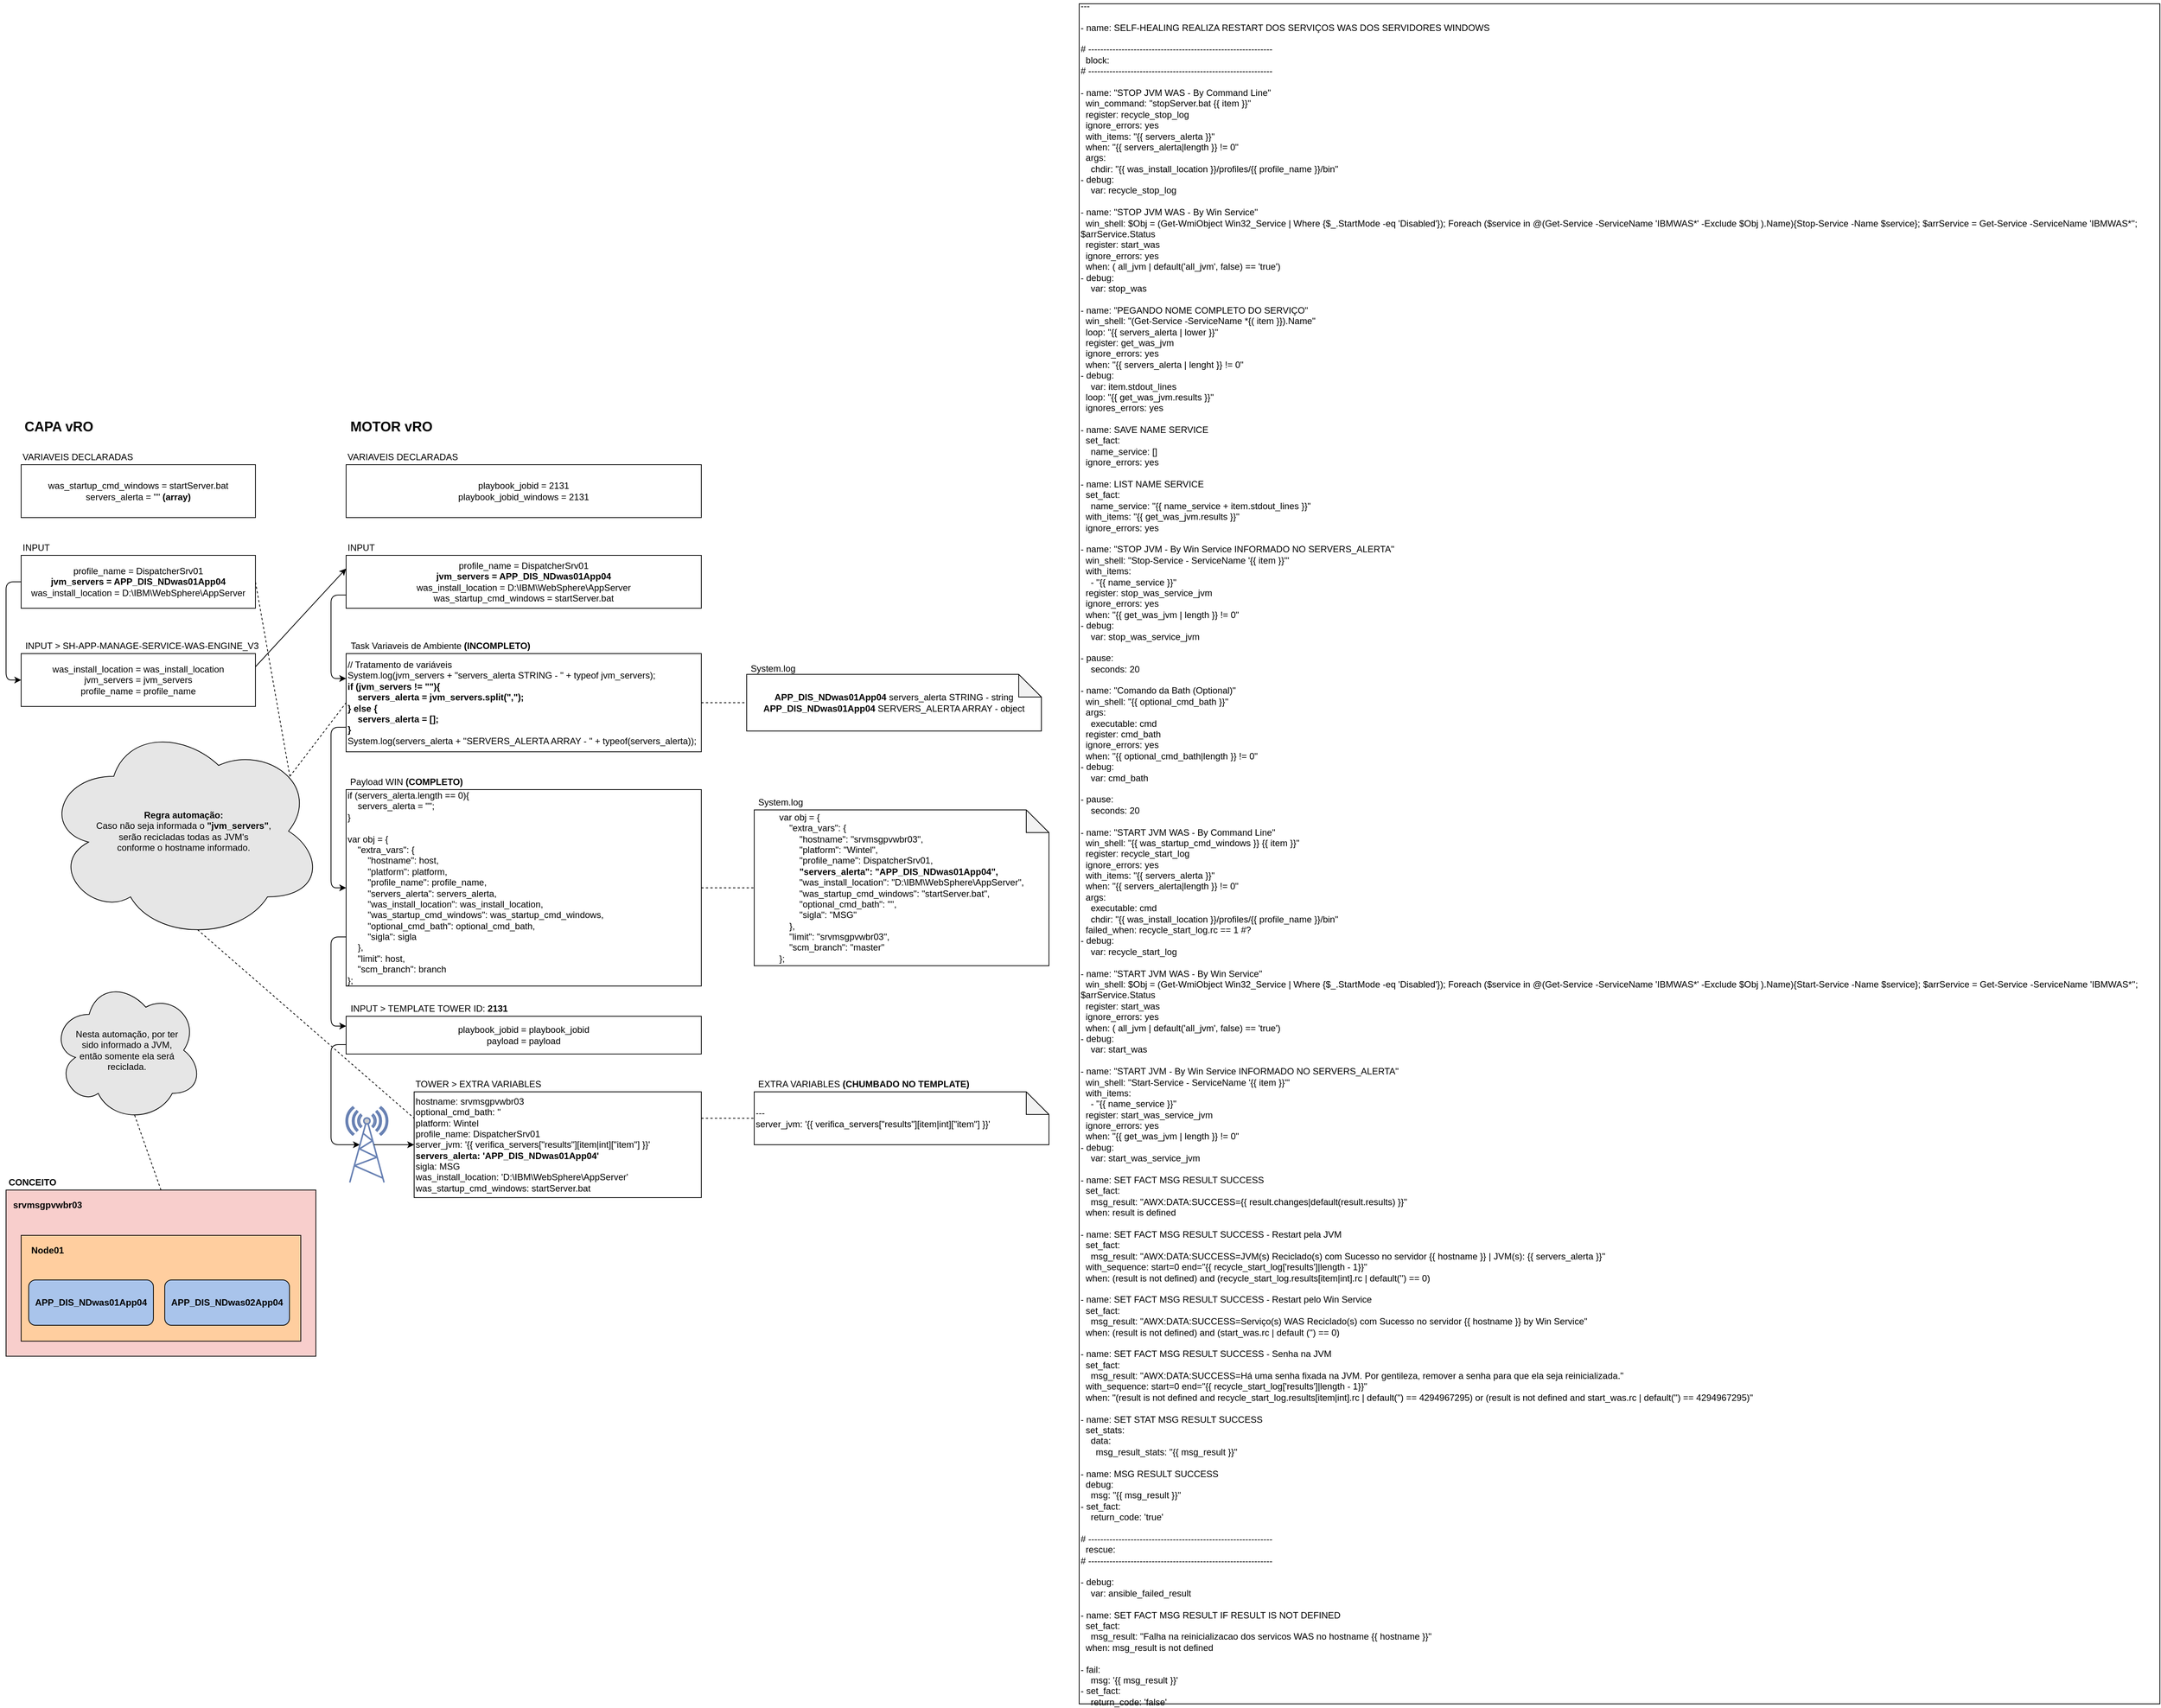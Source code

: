 <mxfile version="14.9.6" type="device"><diagram id="YSu5_nGAD2dBnkkUixw7" name="Página-1"><mxGraphModel dx="1422" dy="1991" grid="1" gridSize="10" guides="1" tooltips="1" connect="1" arrows="1" fold="1" page="1" pageScale="1" pageWidth="827" pageHeight="1169" math="0" shadow="0"><root><mxCell id="0"/><mxCell id="1" parent="0"/><mxCell id="DUbZqL3U8OPLBzDXMMnn-1" value="&lt;b&gt;&lt;font style=&quot;font-size: 18px&quot;&gt;CAPA vRO&lt;/font&gt;&lt;/b&gt;" style="text;html=1;strokeColor=none;fillColor=none;align=center;verticalAlign=middle;whiteSpace=wrap;rounded=0;" parent="1" vertex="1"><mxGeometry x="40" y="30" width="100" height="20" as="geometry"/></mxCell><mxCell id="DUbZqL3U8OPLBzDXMMnn-2" value="VARIAVEIS DECLARADAS" style="text;html=1;strokeColor=none;fillColor=none;align=center;verticalAlign=middle;whiteSpace=wrap;rounded=0;" parent="1" vertex="1"><mxGeometry x="40" y="70" width="150" height="20" as="geometry"/></mxCell><mxCell id="DUbZqL3U8OPLBzDXMMnn-3" value="was_startup_cmd_windows = startServer.bat&lt;br&gt;servers_alerta = &quot;&quot; &lt;b&gt;(array)&lt;/b&gt;" style="rounded=0;whiteSpace=wrap;html=1;" parent="1" vertex="1"><mxGeometry x="40" y="90" width="310" height="70" as="geometry"/></mxCell><mxCell id="DUbZqL3U8OPLBzDXMMnn-4" value="INPUT" style="text;html=1;strokeColor=none;fillColor=none;align=center;verticalAlign=middle;whiteSpace=wrap;rounded=0;" parent="1" vertex="1"><mxGeometry x="40" y="190" width="40" height="20" as="geometry"/></mxCell><mxCell id="DUbZqL3U8OPLBzDXMMnn-5" value="profile_name = DispatcherSrv01&lt;br&gt;&lt;b&gt;jvm_servers = APP_DIS_NDwas01App04&lt;/b&gt;&lt;br&gt;was_install_location = D:\IBM\WebSphere\AppServer" style="rounded=0;whiteSpace=wrap;html=1;" parent="1" vertex="1"><mxGeometry x="40" y="210" width="310" height="70" as="geometry"/></mxCell><mxCell id="DUbZqL3U8OPLBzDXMMnn-6" value="INPUT &amp;gt; SH-APP-MANAGE-SERVICE-WAS-ENGINE_V3" style="text;html=1;strokeColor=none;fillColor=none;align=center;verticalAlign=middle;whiteSpace=wrap;rounded=0;" parent="1" vertex="1"><mxGeometry x="40" y="320" width="320" height="20" as="geometry"/></mxCell><mxCell id="DUbZqL3U8OPLBzDXMMnn-7" value="was_install_location = was_install_location&lt;br&gt;jvm_servers = jvm_servers&lt;br&gt;profile_name = profile_name" style="rounded=0;whiteSpace=wrap;html=1;" parent="1" vertex="1"><mxGeometry x="40" y="340" width="310" height="70" as="geometry"/></mxCell><mxCell id="DUbZqL3U8OPLBzDXMMnn-8" value="" style="endArrow=classic;html=1;exitX=0;exitY=0.5;exitDx=0;exitDy=0;entryX=0;entryY=0.5;entryDx=0;entryDy=0;edgeStyle=orthogonalEdgeStyle;" parent="1" source="DUbZqL3U8OPLBzDXMMnn-5" target="DUbZqL3U8OPLBzDXMMnn-7" edge="1"><mxGeometry width="50" height="50" relative="1" as="geometry"><mxPoint x="460" y="730" as="sourcePoint"/><mxPoint x="510" y="680" as="targetPoint"/><Array as="points"><mxPoint x="20" y="245"/><mxPoint x="20" y="375"/></Array></mxGeometry></mxCell><mxCell id="DUbZqL3U8OPLBzDXMMnn-9" value="&lt;b&gt;&lt;font style=&quot;font-size: 18px&quot;&gt;MOTOR vRO&lt;/font&gt;&lt;/b&gt;" style="text;html=1;strokeColor=none;fillColor=none;align=center;verticalAlign=middle;whiteSpace=wrap;rounded=0;" parent="1" vertex="1"><mxGeometry x="470" y="30" width="120" height="20" as="geometry"/></mxCell><mxCell id="DUbZqL3U8OPLBzDXMMnn-10" value="VARIAVEIS DECLARADAS" style="text;html=1;strokeColor=none;fillColor=none;align=center;verticalAlign=middle;whiteSpace=wrap;rounded=0;" parent="1" vertex="1"><mxGeometry x="470" y="70" width="150" height="20" as="geometry"/></mxCell><mxCell id="DUbZqL3U8OPLBzDXMMnn-11" value="playbook_jobid = 2131&lt;br&gt;playbook_jobid_windows = 2131" style="rounded=0;whiteSpace=wrap;html=1;" parent="1" vertex="1"><mxGeometry x="470" y="90" width="470" height="70" as="geometry"/></mxCell><mxCell id="DUbZqL3U8OPLBzDXMMnn-12" value="INPUT" style="text;html=1;strokeColor=none;fillColor=none;align=center;verticalAlign=middle;whiteSpace=wrap;rounded=0;" parent="1" vertex="1"><mxGeometry x="470" y="190" width="40" height="20" as="geometry"/></mxCell><mxCell id="DUbZqL3U8OPLBzDXMMnn-13" value="profile_name = DispatcherSrv01&lt;br&gt;&lt;b&gt;jvm_servers = APP_DIS_NDwas01App04&lt;/b&gt;&lt;br&gt;was_install_location = D:\IBM\WebSphere\AppServer&lt;br&gt;was_startup_cmd_windows = startServer.bat" style="rounded=0;whiteSpace=wrap;html=1;" parent="1" vertex="1"><mxGeometry x="470" y="210" width="470" height="70" as="geometry"/></mxCell><mxCell id="DUbZqL3U8OPLBzDXMMnn-14" value="Task Variaveis de Ambiente &lt;b&gt;(INCOMPLETO)&lt;/b&gt;" style="text;html=1;strokeColor=none;fillColor=none;align=center;verticalAlign=middle;whiteSpace=wrap;rounded=0;" parent="1" vertex="1"><mxGeometry x="470" y="320" width="250" height="20" as="geometry"/></mxCell><mxCell id="DUbZqL3U8OPLBzDXMMnn-15" value="&lt;div&gt;// Tratamento de variáveis&lt;/div&gt;&lt;div&gt;System.log(jvm_servers + &quot;servers_alerta STRING - &quot; + typeof jvm_servers);&lt;/div&gt;&lt;div&gt;&lt;b&gt;if (jvm_servers != &quot;&quot;){&lt;/b&gt;&lt;/div&gt;&lt;div&gt;&lt;b&gt;&amp;nbsp; &amp;nbsp; servers_alerta = jvm_servers.split(&quot;,&quot;);&amp;nbsp;&lt;/b&gt;&lt;/div&gt;&lt;div&gt;&lt;b&gt;} else {&lt;/b&gt;&lt;/div&gt;&lt;div&gt;&lt;b&gt;&amp;nbsp; &amp;nbsp; servers_alerta = [];&lt;/b&gt;&lt;/div&gt;&lt;div&gt;&lt;b&gt;}&lt;/b&gt;&lt;/div&gt;&lt;div&gt;System.log(servers_alerta + &quot;SERVERS_ALERTA ARRAY - &quot; + typeof(servers_alerta));&lt;/div&gt;" style="rounded=0;whiteSpace=wrap;html=1;align=left;" parent="1" vertex="1"><mxGeometry x="470" y="340" width="470" height="130" as="geometry"/></mxCell><mxCell id="DUbZqL3U8OPLBzDXMMnn-16" value="" style="endArrow=classic;html=1;exitX=0;exitY=0.75;exitDx=0;exitDy=0;entryX=0;entryY=0.25;entryDx=0;entryDy=0;edgeStyle=orthogonalEdgeStyle;" parent="1" source="DUbZqL3U8OPLBzDXMMnn-13" target="DUbZqL3U8OPLBzDXMMnn-15" edge="1"><mxGeometry width="50" height="50" relative="1" as="geometry"><mxPoint x="890" y="730" as="sourcePoint"/><mxPoint x="940" y="680" as="targetPoint"/><Array as="points"><mxPoint x="450" y="263"/><mxPoint x="450" y="373"/><mxPoint x="470" y="373"/></Array></mxGeometry></mxCell><mxCell id="DUbZqL3U8OPLBzDXMMnn-17" value="" style="endArrow=classic;html=1;entryX=0;entryY=0.25;entryDx=0;entryDy=0;exitX=1;exitY=0.25;exitDx=0;exitDy=0;" parent="1" source="DUbZqL3U8OPLBzDXMMnn-7" target="DUbZqL3U8OPLBzDXMMnn-13" edge="1"><mxGeometry width="50" height="50" relative="1" as="geometry"><mxPoint x="400" y="650" as="sourcePoint"/><mxPoint x="450" y="600" as="targetPoint"/></mxGeometry></mxCell><mxCell id="DUbZqL3U8OPLBzDXMMnn-18" value="Payload WIN &lt;b&gt;(COMPLETO)&lt;/b&gt;" style="text;html=1;strokeColor=none;fillColor=none;align=center;verticalAlign=middle;whiteSpace=wrap;rounded=0;" parent="1" vertex="1"><mxGeometry x="470" y="500" width="160" height="20" as="geometry"/></mxCell><mxCell id="DUbZqL3U8OPLBzDXMMnn-19" value="&lt;div&gt;if (servers_alerta.length == 0){&lt;/div&gt;&lt;div&gt;&amp;nbsp; &amp;nbsp; servers_alerta = &quot;&quot;;&lt;/div&gt;&lt;div&gt;}&lt;/div&gt;&lt;div&gt;&lt;br&gt;&lt;/div&gt;&lt;div&gt;var obj = {&lt;/div&gt;&lt;div&gt;&amp;nbsp; &amp;nbsp; &quot;extra_vars&quot;: {&lt;/div&gt;&lt;div&gt;&amp;nbsp; &amp;nbsp; &amp;nbsp; &amp;nbsp; &quot;hostname&quot;: host,&lt;/div&gt;&lt;div&gt;&amp;nbsp; &amp;nbsp; &amp;nbsp; &amp;nbsp; &quot;platform&quot;: platform,&lt;/div&gt;&lt;div&gt;&amp;nbsp; &amp;nbsp; &amp;nbsp; &amp;nbsp; &quot;profile_name&quot;: profile_name,&lt;/div&gt;&lt;div&gt;&amp;nbsp; &amp;nbsp; &amp;nbsp; &amp;nbsp; &quot;servers_alerta&quot;: servers_alerta,&lt;/div&gt;&lt;div&gt;&amp;nbsp; &amp;nbsp; &amp;nbsp; &amp;nbsp; &quot;was_install_location&quot;: was_install_location,&lt;/div&gt;&lt;div&gt;&amp;nbsp; &amp;nbsp; &amp;nbsp; &amp;nbsp; &quot;was_startup_cmd_windows&quot;: was_startup_cmd_windows,&lt;/div&gt;&lt;div&gt;&amp;nbsp; &amp;nbsp; &amp;nbsp; &amp;nbsp; &quot;optional_cmd_bath&quot;: optional_cmd_bath,&lt;/div&gt;&lt;div&gt;&amp;nbsp; &amp;nbsp; &amp;nbsp; &amp;nbsp; &quot;sigla&quot;: sigla&lt;/div&gt;&lt;div&gt;&amp;nbsp; &amp;nbsp; },&lt;/div&gt;&lt;div&gt;&amp;nbsp; &amp;nbsp; &quot;limit&quot;: host,&lt;/div&gt;&lt;div&gt;&amp;nbsp; &amp;nbsp; &quot;scm_branch&quot;: branch&lt;/div&gt;&lt;div&gt;};&lt;/div&gt;" style="rounded=0;whiteSpace=wrap;html=1;align=left;" parent="1" vertex="1"><mxGeometry x="470" y="520" width="470" height="260" as="geometry"/></mxCell><mxCell id="DUbZqL3U8OPLBzDXMMnn-20" value="" style="endArrow=classic;html=1;entryX=0;entryY=0.5;entryDx=0;entryDy=0;edgeStyle=orthogonalEdgeStyle;exitX=0;exitY=0.75;exitDx=0;exitDy=0;" parent="1" source="DUbZqL3U8OPLBzDXMMnn-15" target="DUbZqL3U8OPLBzDXMMnn-19" edge="1"><mxGeometry width="50" height="50" relative="1" as="geometry"><mxPoint x="360" y="470" as="sourcePoint"/><mxPoint x="360" y="612.5" as="targetPoint"/><Array as="points"><mxPoint x="450" y="438"/><mxPoint x="450" y="650"/></Array></mxGeometry></mxCell><mxCell id="DUbZqL3U8OPLBzDXMMnn-21" value="INPUT &amp;gt; TEMPLATE TOWER ID: &lt;b&gt;2131&lt;/b&gt;" style="text;html=1;strokeColor=none;fillColor=none;align=center;verticalAlign=middle;whiteSpace=wrap;rounded=0;" parent="1" vertex="1"><mxGeometry x="470" y="800" width="220" height="20" as="geometry"/></mxCell><mxCell id="DUbZqL3U8OPLBzDXMMnn-22" value="playbook_jobid = playbook_jobid&lt;br&gt;payload = payload" style="rounded=0;whiteSpace=wrap;html=1;align=center;" parent="1" vertex="1"><mxGeometry x="470" y="820" width="470" height="50" as="geometry"/></mxCell><mxCell id="DUbZqL3U8OPLBzDXMMnn-23" value="" style="endArrow=classic;html=1;entryX=0;entryY=0.25;entryDx=0;entryDy=0;edgeStyle=orthogonalEdgeStyle;exitX=0;exitY=0.75;exitDx=0;exitDy=0;" parent="1" source="DUbZqL3U8OPLBzDXMMnn-19" target="DUbZqL3U8OPLBzDXMMnn-22" edge="1"><mxGeometry width="50" height="50" relative="1" as="geometry"><mxPoint x="380" y="770" as="sourcePoint"/><mxPoint x="380" y="982.5" as="targetPoint"/><Array as="points"><mxPoint x="450" y="715"/><mxPoint x="450" y="833"/><mxPoint x="470" y="833"/></Array></mxGeometry></mxCell><mxCell id="DUbZqL3U8OPLBzDXMMnn-24" value="TOWER &amp;gt; EXTRA VARIABLES" style="text;html=1;strokeColor=none;fillColor=none;align=center;verticalAlign=middle;whiteSpace=wrap;rounded=0;" parent="1" vertex="1"><mxGeometry x="560" y="900" width="170" height="20" as="geometry"/></mxCell><mxCell id="DUbZqL3U8OPLBzDXMMnn-25" value="&lt;div&gt;hostname: srvmsgpvwbr03&lt;/div&gt;&lt;div&gt;optional_cmd_bath: ''&lt;/div&gt;&lt;div&gt;platform: Wintel&lt;/div&gt;&lt;div&gt;profile_name: DispatcherSrv01&lt;/div&gt;&lt;div&gt;server_jvm: '{{ verifica_servers[&quot;results&quot;][item|int][&quot;item&quot;] }}'&lt;/div&gt;&lt;div&gt;&lt;b&gt;servers_alerta: 'APP_DIS_NDwas01App04'&lt;/b&gt;&lt;/div&gt;&lt;div&gt;sigla: MSG&lt;/div&gt;&lt;div&gt;was_install_location: 'D:\IBM\WebSphere\AppServer'&lt;/div&gt;&lt;div&gt;was_startup_cmd_windows: startServer.bat&lt;/div&gt;" style="rounded=0;whiteSpace=wrap;html=1;align=left;" parent="1" vertex="1"><mxGeometry x="560" y="920" width="380" height="140" as="geometry"/></mxCell><mxCell id="DUbZqL3U8OPLBzDXMMnn-26" value="" style="endArrow=classic;html=1;edgeStyle=orthogonalEdgeStyle;exitX=0;exitY=0.75;exitDx=0;exitDy=0;entryX=0.33;entryY=0.5;entryDx=0;entryDy=0;entryPerimeter=0;" parent="1" source="DUbZqL3U8OPLBzDXMMnn-22" target="DUbZqL3U8OPLBzDXMMnn-27" edge="1"><mxGeometry width="50" height="50" relative="1" as="geometry"><mxPoint x="440" y="880" as="sourcePoint"/><mxPoint x="500" y="930" as="targetPoint"/><Array as="points"><mxPoint x="450" y="858"/><mxPoint x="450" y="990"/></Array></mxGeometry></mxCell><mxCell id="DUbZqL3U8OPLBzDXMMnn-27" value="" style="fontColor=#0066CC;verticalAlign=top;verticalLabelPosition=bottom;labelPosition=center;align=center;html=1;outlineConnect=0;fillColor=#CCCCCC;strokeColor=#6881B3;gradientColor=none;gradientDirection=north;strokeWidth=2;shape=mxgraph.networks.radio_tower;" parent="1" vertex="1"><mxGeometry x="470" y="940" width="55" height="100" as="geometry"/></mxCell><mxCell id="DUbZqL3U8OPLBzDXMMnn-28" value="" style="endArrow=classic;html=1;entryX=0;entryY=0.5;entryDx=0;entryDy=0;exitX=0.67;exitY=0.5;exitDx=0;exitDy=0;exitPerimeter=0;" parent="1" source="DUbZqL3U8OPLBzDXMMnn-27" target="DUbZqL3U8OPLBzDXMMnn-25" edge="1"><mxGeometry width="50" height="50" relative="1" as="geometry"><mxPoint x="280" y="1130" as="sourcePoint"/><mxPoint x="330" y="1080" as="targetPoint"/></mxGeometry></mxCell><mxCell id="DUbZqL3U8OPLBzDXMMnn-29" value="&lt;b&gt;Regra automação:&lt;/b&gt;&lt;br&gt;Caso não seja informada o &lt;b&gt;&quot;jvm_servers&quot;&lt;/b&gt;,&lt;br&gt;serão recicladas todas as JVM's&lt;br&gt;conforme o hostname informado." style="ellipse;shape=cloud;whiteSpace=wrap;html=1;fillColor=#E6E6E6;" parent="1" vertex="1"><mxGeometry x="70" y="430" width="370" height="290" as="geometry"/></mxCell><mxCell id="DUbZqL3U8OPLBzDXMMnn-30" value="" style="endArrow=none;dashed=1;html=1;entryX=0;entryY=0.5;entryDx=0;entryDy=0;exitX=0.88;exitY=0.25;exitDx=0;exitDy=0;exitPerimeter=0;" parent="1" source="DUbZqL3U8OPLBzDXMMnn-29" target="DUbZqL3U8OPLBzDXMMnn-15" edge="1"><mxGeometry width="50" height="50" relative="1" as="geometry"><mxPoint x="210" y="830" as="sourcePoint"/><mxPoint x="260" y="780" as="targetPoint"/></mxGeometry></mxCell><mxCell id="DUbZqL3U8OPLBzDXMMnn-31" value="" style="endArrow=none;dashed=1;html=1;exitX=0.88;exitY=0.25;exitDx=0;exitDy=0;exitPerimeter=0;entryX=1;entryY=0.5;entryDx=0;entryDy=0;" parent="1" source="DUbZqL3U8OPLBzDXMMnn-29" target="DUbZqL3U8OPLBzDXMMnn-5" edge="1"><mxGeometry width="50" height="50" relative="1" as="geometry"><mxPoint x="360" y="260" as="sourcePoint"/><mxPoint x="410" y="210" as="targetPoint"/></mxGeometry></mxCell><mxCell id="DUbZqL3U8OPLBzDXMMnn-32" value="" style="endArrow=none;dashed=1;html=1;entryX=0;entryY=0.25;entryDx=0;entryDy=0;exitX=0.55;exitY=0.95;exitDx=0;exitDy=0;exitPerimeter=0;" parent="1" source="DUbZqL3U8OPLBzDXMMnn-29" target="DUbZqL3U8OPLBzDXMMnn-25" edge="1"><mxGeometry width="50" height="50" relative="1" as="geometry"><mxPoint x="260" y="870" as="sourcePoint"/><mxPoint x="310" y="820" as="targetPoint"/></mxGeometry></mxCell><mxCell id="DUbZqL3U8OPLBzDXMMnn-33" value="Nesta automação, por ter &lt;br&gt;sido informado a JVM, &lt;br&gt;então somente ela será &lt;br&gt;reciclada." style="ellipse;shape=cloud;whiteSpace=wrap;html=1;fillColor=#E6E6E6;" parent="1" vertex="1"><mxGeometry x="80" y="770" width="200" height="190" as="geometry"/></mxCell><mxCell id="DUbZqL3U8OPLBzDXMMnn-34" value="" style="rounded=0;whiteSpace=wrap;html=1;fillColor=#F8CECC;" parent="1" vertex="1"><mxGeometry x="20" y="1050" width="410" height="220" as="geometry"/></mxCell><mxCell id="DUbZqL3U8OPLBzDXMMnn-35" value="&lt;b&gt;CONCEITO&lt;/b&gt;" style="text;html=1;strokeColor=none;fillColor=none;align=center;verticalAlign=middle;whiteSpace=wrap;rounded=0;" parent="1" vertex="1"><mxGeometry x="20" y="1030" width="70" height="20" as="geometry"/></mxCell><mxCell id="DUbZqL3U8OPLBzDXMMnn-36" value="&lt;b&gt;srvmsgpvwbr03&lt;/b&gt;" style="text;html=1;strokeColor=none;fillColor=none;align=center;verticalAlign=middle;whiteSpace=wrap;rounded=0;" parent="1" vertex="1"><mxGeometry x="30" y="1060" width="90" height="20" as="geometry"/></mxCell><mxCell id="DUbZqL3U8OPLBzDXMMnn-37" value="" style="rounded=0;whiteSpace=wrap;html=1;fillColor=#FFCE9F;" parent="1" vertex="1"><mxGeometry x="40" y="1110" width="370" height="140" as="geometry"/></mxCell><mxCell id="DUbZqL3U8OPLBzDXMMnn-38" value="&lt;b&gt;Node01&lt;/b&gt;" style="text;html=1;strokeColor=none;fillColor=none;align=center;verticalAlign=middle;whiteSpace=wrap;rounded=0;" parent="1" vertex="1"><mxGeometry x="50" y="1120" width="50" height="20" as="geometry"/></mxCell><mxCell id="DUbZqL3U8OPLBzDXMMnn-39" value="&lt;b style=&quot;text-align: left&quot;&gt;APP_DIS_NDwas01App04&lt;/b&gt;" style="rounded=1;whiteSpace=wrap;html=1;fillColor=#A9C4EB;" parent="1" vertex="1"><mxGeometry x="50" y="1169" width="165" height="60" as="geometry"/></mxCell><mxCell id="DUbZqL3U8OPLBzDXMMnn-40" value="&lt;b style=&quot;text-align: left&quot;&gt;APP_DIS_NDwas02App04&lt;/b&gt;" style="rounded=1;whiteSpace=wrap;html=1;fillColor=#A9C4EB;" parent="1" vertex="1"><mxGeometry x="230" y="1169" width="165" height="60" as="geometry"/></mxCell><mxCell id="DUbZqL3U8OPLBzDXMMnn-41" value="" style="endArrow=none;dashed=1;html=1;exitX=0.5;exitY=0;exitDx=0;exitDy=0;entryX=0.55;entryY=0.95;entryDx=0;entryDy=0;entryPerimeter=0;" parent="1" source="DUbZqL3U8OPLBzDXMMnn-34" target="DUbZqL3U8OPLBzDXMMnn-33" edge="1"><mxGeometry width="50" height="50" relative="1" as="geometry"><mxPoint x="260" y="1020" as="sourcePoint"/><mxPoint x="310" y="970" as="targetPoint"/></mxGeometry></mxCell><mxCell id="DUbZqL3U8OPLBzDXMMnn-42" value="&lt;b style=&quot;text-align: left&quot;&gt;APP_DIS_NDwas01App04 &lt;/b&gt;&lt;span style=&quot;text-align: left&quot;&gt;servers_alerta STRING - string&lt;br&gt;&lt;/span&gt;&lt;b style=&quot;text-align: left&quot;&gt;APP_DIS_NDwas01App04 &lt;/b&gt;&lt;span style=&quot;text-align: left&quot;&gt;SERVERS_ALERTA ARRAY - object&lt;/span&gt;&lt;span style=&quot;text-align: left&quot;&gt;&lt;br&gt;&lt;/span&gt;" style="shape=note;whiteSpace=wrap;html=1;backgroundOutline=1;darkOpacity=0.05;fillColor=#FFFFFF;" parent="1" vertex="1"><mxGeometry x="1000" y="367.5" width="390" height="75" as="geometry"/></mxCell><mxCell id="DUbZqL3U8OPLBzDXMMnn-43" value="" style="endArrow=none;dashed=1;html=1;entryX=0;entryY=0.5;entryDx=0;entryDy=0;entryPerimeter=0;exitX=1;exitY=0.5;exitDx=0;exitDy=0;" parent="1" source="DUbZqL3U8OPLBzDXMMnn-15" target="DUbZqL3U8OPLBzDXMMnn-42" edge="1"><mxGeometry width="50" height="50" relative="1" as="geometry"><mxPoint x="1000" y="510" as="sourcePoint"/><mxPoint x="1050" y="460" as="targetPoint"/></mxGeometry></mxCell><mxCell id="DUbZqL3U8OPLBzDXMMnn-44" value="System.log" style="text;html=1;strokeColor=none;fillColor=none;align=center;verticalAlign=middle;whiteSpace=wrap;rounded=0;" parent="1" vertex="1"><mxGeometry x="1000" y="350" width="70" height="20" as="geometry"/></mxCell><mxCell id="DUbZqL3U8OPLBzDXMMnn-45" value="&lt;div style=&quot;text-align: left&quot;&gt;&lt;div&gt;var obj = {&lt;/div&gt;&lt;div&gt;&amp;nbsp; &amp;nbsp; &quot;extra_vars&quot;: {&lt;/div&gt;&lt;div&gt;&amp;nbsp; &amp;nbsp; &amp;nbsp; &amp;nbsp; &quot;hostname&quot;: &quot;srvmsgpvwbr03&quot;,&lt;/div&gt;&lt;div&gt;&amp;nbsp; &amp;nbsp; &amp;nbsp; &amp;nbsp; &quot;platform&quot;: &quot;Wintel&quot;,&lt;/div&gt;&lt;div&gt;&amp;nbsp; &amp;nbsp; &amp;nbsp; &amp;nbsp; &quot;profile_name&quot;:&amp;nbsp;&lt;span style=&quot;text-align: center&quot;&gt;DispatcherSrv01&lt;/span&gt;,&lt;/div&gt;&lt;div&gt;&amp;nbsp; &amp;nbsp; &amp;nbsp; &amp;nbsp; &lt;b&gt;&quot;servers_alerta&quot;: &quot;APP_DIS_NDwas01App04&quot;,&lt;/b&gt;&lt;/div&gt;&lt;div&gt;&amp;nbsp; &amp;nbsp; &amp;nbsp; &amp;nbsp; &quot;was_install_location&quot;: &quot;D:\\IBM\\WebSphere\\AppServer&quot;,&lt;/div&gt;&lt;div&gt;&amp;nbsp; &amp;nbsp; &amp;nbsp; &amp;nbsp; &quot;was_startup_cmd_windows&quot;: &quot;startServer.bat&quot;,&lt;/div&gt;&lt;div&gt;&amp;nbsp; &amp;nbsp; &amp;nbsp; &amp;nbsp; &quot;optional_cmd_bath&quot;: &quot;&quot;,&lt;/div&gt;&lt;div&gt;&amp;nbsp; &amp;nbsp; &amp;nbsp; &amp;nbsp; &quot;sigla&quot;: &quot;MSG&quot;&lt;/div&gt;&lt;div&gt;&amp;nbsp; &amp;nbsp; },&lt;/div&gt;&lt;div&gt;&amp;nbsp; &amp;nbsp; &quot;limit&quot;: &quot;&lt;span&gt;srvmsgpvwbr03&lt;/span&gt;&lt;span&gt;&quot;,&lt;/span&gt;&lt;/div&gt;&lt;div&gt;&amp;nbsp; &amp;nbsp; &quot;scm_branch&quot;: &quot;master&quot;&lt;/div&gt;&lt;div&gt;};&lt;/div&gt;&lt;/div&gt;" style="shape=note;whiteSpace=wrap;html=1;backgroundOutline=1;darkOpacity=0.05;fillColor=#FFFFFF;" parent="1" vertex="1"><mxGeometry x="1010" y="546.88" width="390" height="206.25" as="geometry"/></mxCell><mxCell id="DUbZqL3U8OPLBzDXMMnn-46" value="System.log" style="text;html=1;strokeColor=none;fillColor=none;align=center;verticalAlign=middle;whiteSpace=wrap;rounded=0;" parent="1" vertex="1"><mxGeometry x="1010" y="526.88" width="70" height="20" as="geometry"/></mxCell><mxCell id="DUbZqL3U8OPLBzDXMMnn-47" value="" style="endArrow=none;dashed=1;html=1;entryX=0;entryY=0.5;entryDx=0;entryDy=0;entryPerimeter=0;exitX=1;exitY=0.5;exitDx=0;exitDy=0;" parent="1" source="DUbZqL3U8OPLBzDXMMnn-19" target="DUbZqL3U8OPLBzDXMMnn-45" edge="1"><mxGeometry width="50" height="50" relative="1" as="geometry"><mxPoint x="1160" y="840" as="sourcePoint"/><mxPoint x="1210" y="790" as="targetPoint"/></mxGeometry></mxCell><mxCell id="DUbZqL3U8OPLBzDXMMnn-48" value="&lt;div&gt;&lt;div&gt;---&lt;br&gt;server_jvm:&amp;nbsp;&lt;span&gt;'{{ verifica_servers[&quot;results&quot;][item|int][&quot;item&quot;] }}'&lt;/span&gt;&lt;/div&gt;&lt;/div&gt;" style="shape=note;whiteSpace=wrap;html=1;backgroundOutline=1;darkOpacity=0.05;fillColor=#FFFFFF;align=left;" parent="1" vertex="1"><mxGeometry x="1010" y="920" width="390" height="70" as="geometry"/></mxCell><mxCell id="DUbZqL3U8OPLBzDXMMnn-49" value="EXTRA VARIABLES &lt;b&gt;(CHUMBADO NO TEMPLATE)&lt;/b&gt;" style="text;html=1;strokeColor=none;fillColor=none;align=center;verticalAlign=middle;whiteSpace=wrap;rounded=0;" parent="1" vertex="1"><mxGeometry x="1010" y="900" width="290" height="20" as="geometry"/></mxCell><mxCell id="DUbZqL3U8OPLBzDXMMnn-50" value="" style="endArrow=none;dashed=1;html=1;entryX=0;entryY=0.5;entryDx=0;entryDy=0;entryPerimeter=0;exitX=1;exitY=0.25;exitDx=0;exitDy=0;" parent="1" source="DUbZqL3U8OPLBzDXMMnn-25" target="DUbZqL3U8OPLBzDXMMnn-48" edge="1"><mxGeometry width="50" height="50" relative="1" as="geometry"><mxPoint x="1010" y="1100" as="sourcePoint"/><mxPoint x="1060" y="1050" as="targetPoint"/></mxGeometry></mxCell><mxCell id="DUbZqL3U8OPLBzDXMMnn-51" value="was_windows.yml" style="text;html=1;strokeColor=none;fillColor=none;align=center;verticalAlign=middle;whiteSpace=wrap;rounded=0;" parent="1" vertex="1"><mxGeometry x="1440" y="70" width="100" height="20" as="geometry"/></mxCell><mxCell id="DUbZqL3U8OPLBzDXMMnn-52" value="&lt;div&gt;---&lt;/div&gt;&lt;div&gt;&lt;br&gt;&lt;/div&gt;&lt;div&gt;- name: SELF-HEALING REALIZA RESTART DOS SERVIÇOS WAS DOS SERVIDORES WINDOWS&lt;/div&gt;&lt;div&gt;&lt;br&gt;&lt;/div&gt;&lt;div&gt;# -------------------------------------------------------------&lt;/div&gt;&lt;div&gt;&amp;nbsp; block:&lt;/div&gt;&lt;div&gt;# -------------------------------------------------------------&lt;/div&gt;&lt;div&gt;&lt;br&gt;&lt;/div&gt;&lt;div&gt;- name: &quot;STOP JVM WAS - By Command Line&quot;&lt;/div&gt;&lt;div&gt;&amp;nbsp; win_command: &quot;stopServer.bat {{ item }}&quot;&lt;/div&gt;&lt;div&gt;&amp;nbsp; register: recycle_stop_log&lt;/div&gt;&lt;div&gt;&amp;nbsp; ignore_errors: yes&lt;/div&gt;&lt;div&gt;&amp;nbsp; with_items: &quot;{{ servers_alerta }}&quot;&lt;/div&gt;&lt;div&gt;&amp;nbsp; when: &quot;{{ servers_alerta|length }} != 0&quot;&lt;/div&gt;&lt;div&gt;&amp;nbsp; args:&lt;/div&gt;&lt;div&gt;&amp;nbsp; &amp;nbsp; chdir: &quot;{{ was_install_location }}/profiles/{{ profile_name }}/bin&quot;&lt;/div&gt;&lt;div&gt;- debug:&lt;/div&gt;&lt;div&gt;&amp;nbsp; &amp;nbsp; var: recycle_stop_log&lt;/div&gt;&lt;div&gt;&lt;br&gt;&lt;/div&gt;&lt;div&gt;- name: &quot;STOP JVM WAS - By Win Service&quot;&lt;/div&gt;&lt;div&gt;&amp;nbsp; win_shell: $Obj = (Get-WmiObject Win32_Service | Where {$_.StartMode -eq 'Disabled'}); Foreach ($service in @(Get-Service -ServiceName 'IBMWAS*' -Exclude $Obj ).Name){Stop-Service -Name $service}; $arrService = Get-Service -ServiceName 'IBMWAS*''; $arrService.Status&lt;/div&gt;&lt;div&gt;&amp;nbsp; register: start_was&lt;/div&gt;&lt;div&gt;&amp;nbsp; ignore_errors: yes&lt;/div&gt;&lt;div&gt;&amp;nbsp; when: ( all_jvm | default('all_jvm', false) == 'true')&lt;/div&gt;&lt;div&gt;- debug:&lt;/div&gt;&lt;div&gt;&amp;nbsp; &amp;nbsp; var: stop_was&lt;/div&gt;&lt;div&gt;&lt;br&gt;&lt;/div&gt;&lt;div&gt;- name: &quot;PEGANDO NOME COMPLETO DO SERVIÇO&quot;&lt;/div&gt;&lt;div&gt;&amp;nbsp; win_shell: &quot;(Get-Service -ServiceName *{( item }}).Name&quot;&lt;/div&gt;&lt;div&gt;&amp;nbsp; loop: &quot;{{ servers_alerta | lower }}&quot;&lt;/div&gt;&lt;div&gt;&amp;nbsp; register: get_was_jvm&lt;/div&gt;&lt;div&gt;&amp;nbsp; ignore_errors: yes&lt;/div&gt;&lt;div&gt;&amp;nbsp; when: &quot;{{ servers_alerta | lenght }} != 0&quot;&lt;/div&gt;&lt;div&gt;- debug:&lt;/div&gt;&lt;div&gt;&amp;nbsp; &amp;nbsp; var: item.stdout_lines&lt;/div&gt;&lt;div&gt;&amp;nbsp; loop: &quot;{{ get_was_jvm.results }}&quot;&lt;/div&gt;&lt;div&gt;&amp;nbsp; ignores_errors: yes&lt;/div&gt;&lt;div&gt;&lt;br&gt;&lt;/div&gt;&lt;div&gt;- name: SAVE NAME SERVICE&lt;/div&gt;&lt;div&gt;&amp;nbsp; set_fact:&lt;/div&gt;&lt;div&gt;&amp;nbsp; &amp;nbsp; name_service: []&lt;/div&gt;&lt;div&gt;&amp;nbsp; ignore_errors: yes&lt;/div&gt;&lt;div&gt;&lt;br&gt;&lt;/div&gt;&lt;div&gt;- name: LIST NAME SERVICE&lt;/div&gt;&lt;div&gt;&amp;nbsp; set_fact:&lt;/div&gt;&lt;div&gt;&amp;nbsp; &amp;nbsp; name_service: &quot;{{ name_service + item.stdout_lines }}&quot;&lt;/div&gt;&lt;div&gt;&amp;nbsp; with_items: &quot;{{ get_was_jvm.results }}&quot;&lt;/div&gt;&lt;div&gt;&amp;nbsp; ignore_errors: yes&lt;/div&gt;&lt;div&gt;&lt;br&gt;&lt;/div&gt;&lt;div&gt;- name: &quot;STOP JVM - By Win Service INFORMADO NO SERVERS_ALERTA&quot;&lt;/div&gt;&lt;div&gt;&amp;nbsp; win_shell: &quot;Stop-Service - ServiceName '{{ item }}'&quot;&lt;/div&gt;&lt;div&gt;&amp;nbsp; with_items:&lt;/div&gt;&lt;div&gt;&amp;nbsp; &amp;nbsp; - &quot;{{ name_service }}&quot;&lt;/div&gt;&lt;div&gt;&amp;nbsp; register: stop_was_service_jvm&lt;/div&gt;&lt;div&gt;&amp;nbsp; ignore_errors: yes&lt;/div&gt;&lt;div&gt;&amp;nbsp; when: &quot;{{ get_was_jvm | length }} != 0&quot;&lt;/div&gt;&lt;div&gt;- debug:&lt;/div&gt;&lt;div&gt;&amp;nbsp; &amp;nbsp; var: stop_was_service_jvm&lt;/div&gt;&lt;div&gt;&lt;br&gt;&lt;/div&gt;&lt;div&gt;- pause:&lt;/div&gt;&lt;div&gt;&amp;nbsp; &amp;nbsp; seconds: 20&lt;/div&gt;&lt;div&gt;&lt;br&gt;&lt;/div&gt;&lt;div&gt;- name: &quot;Comando da Bath (Optional)&quot;&lt;/div&gt;&lt;div&gt;&amp;nbsp; win_shell: &quot;{{ optional_cmd_bath }}&quot;&lt;/div&gt;&lt;div&gt;&amp;nbsp; args:&lt;/div&gt;&lt;div&gt;&amp;nbsp; &amp;nbsp; executable: cmd&lt;/div&gt;&lt;div&gt;&amp;nbsp; register: cmd_bath&lt;/div&gt;&lt;div&gt;&amp;nbsp; ignore_errors: yes&lt;/div&gt;&lt;div&gt;&amp;nbsp; when: &quot;{{ optional_cmd_bath|length }} != 0&quot;&lt;/div&gt;&lt;div&gt;- debug:&lt;/div&gt;&lt;div&gt;&amp;nbsp; &amp;nbsp; var: cmd_bath&lt;/div&gt;&lt;div&gt;&lt;br&gt;&lt;/div&gt;&lt;div&gt;- pause:&lt;/div&gt;&lt;div&gt;&amp;nbsp; &amp;nbsp; seconds: 20&lt;/div&gt;&lt;div&gt;&lt;br&gt;&lt;/div&gt;&lt;div&gt;- name: &quot;START JVM WAS - By Command Line&quot;&lt;/div&gt;&lt;div&gt;&amp;nbsp; win_shell: &quot;{{ was_startup_cmd_windows }} {{ item }}&quot;&lt;/div&gt;&lt;div&gt;&amp;nbsp; register: recycle_start_log&lt;/div&gt;&lt;div&gt;&amp;nbsp; ignore_errors: yes&lt;/div&gt;&lt;div&gt;&amp;nbsp; with_items: &quot;{{ servers_alerta }}&quot;&lt;/div&gt;&lt;div&gt;&amp;nbsp; when: &quot;{{ servers_alerta|length }} != 0&quot;&lt;/div&gt;&lt;div&gt;&amp;nbsp; args:&lt;/div&gt;&lt;div&gt;&amp;nbsp; &amp;nbsp; executable: cmd&lt;/div&gt;&lt;div&gt;&amp;nbsp; &amp;nbsp; chdir: &quot;{{ was_install_location }}/profiles/{{ profile_name }}/bin&quot;&lt;/div&gt;&lt;div&gt;&amp;nbsp; failed_when: recycle_start_log.rc == 1 #?&lt;/div&gt;&lt;div&gt;- debug:&lt;/div&gt;&lt;div&gt;&amp;nbsp; &amp;nbsp; var: recycle_start_log&lt;/div&gt;&lt;div&gt;&lt;br&gt;&lt;/div&gt;&lt;div&gt;- name: &quot;START JVM WAS - By Win Service&quot;&lt;/div&gt;&lt;div&gt;&amp;nbsp; win_shell: $Obj = (Get-WmiObject Win32_Service | Where {$_.StartMode -eq 'Disabled'}); Foreach ($service in @(Get-Service -ServiceName 'IBMWAS*' -Exclude $Obj ).Name){Start-Service -Name $service}; $arrService = Get-Service -ServiceName 'IBMWAS*''; $arrService.Status&lt;/div&gt;&lt;div&gt;&amp;nbsp; register: start_was&lt;/div&gt;&lt;div&gt;&amp;nbsp; ignore_errors: yes&lt;/div&gt;&lt;div&gt;&amp;nbsp; when: ( all_jvm | default('all_jvm', false) == 'true')&lt;/div&gt;&lt;div&gt;- debug:&lt;/div&gt;&lt;div&gt;&amp;nbsp; &amp;nbsp; var: start_was&lt;/div&gt;&lt;div&gt;&lt;br&gt;&lt;/div&gt;&lt;div&gt;- name: &quot;START JVM - By Win Service INFORMADO NO SERVERS_ALERTA&quot;&lt;/div&gt;&lt;div&gt;&amp;nbsp; win_shell: &quot;Start-Service - ServiceName '{{ item }}'&quot;&lt;/div&gt;&lt;div&gt;&amp;nbsp; with_items:&lt;/div&gt;&lt;div&gt;&amp;nbsp; &amp;nbsp; - &quot;{{ name_service }}&quot;&lt;/div&gt;&lt;div&gt;&amp;nbsp; register: start_was_service_jvm&lt;/div&gt;&lt;div&gt;&amp;nbsp; ignore_errors: yes&lt;/div&gt;&lt;div&gt;&amp;nbsp; when: &quot;{{ get_was_jvm | length }} != 0&quot;&lt;/div&gt;&lt;div&gt;- debug:&lt;/div&gt;&lt;div&gt;&amp;nbsp; &amp;nbsp; var: start_was_service_jvm&lt;/div&gt;&lt;div&gt;&lt;br&gt;&lt;/div&gt;&lt;div&gt;- name: SET FACT MSG RESULT SUCCESS&lt;/div&gt;&lt;div&gt;&amp;nbsp; set_fact:&lt;/div&gt;&lt;div&gt;&amp;nbsp; &amp;nbsp; msg_result: &quot;AWX:DATA:SUCCESS={{ result.changes|default(result.results) }}&quot;&lt;/div&gt;&lt;div&gt;&amp;nbsp; when: result is defined&lt;/div&gt;&lt;div&gt;&lt;br&gt;&lt;/div&gt;&lt;div&gt;- name: SET FACT MSG RESULT SUCCESS - Restart pela JVM&lt;/div&gt;&lt;div&gt;&amp;nbsp; set_fact:&lt;/div&gt;&lt;div&gt;&amp;nbsp; &amp;nbsp; msg_result: &quot;AWX:DATA:SUCCESS=JVM(s) Reciclado(s) com Sucesso no servidor {{ hostname }} | JVM(s): {{ servers_alerta }}&quot;&lt;/div&gt;&lt;div&gt;&amp;nbsp; with_sequence: start=0 end=&quot;{{ recycle_start_log['results']|length - 1}}&quot;&lt;/div&gt;&lt;div&gt;&amp;nbsp; when: (result is not defined) and (recycle_start_log.results[item|int].rc | default('') == 0)&lt;/div&gt;&lt;div&gt;&lt;br&gt;&lt;/div&gt;&lt;div&gt;- name: SET FACT MSG RESULT SUCCESS - Restart pelo Win Service&lt;/div&gt;&lt;div&gt;&amp;nbsp; set_fact:&lt;/div&gt;&lt;div&gt;&amp;nbsp; &amp;nbsp; msg_result: &quot;AWX:DATA:SUCCESS=Serviço(s) WAS Reciclado(s) com Sucesso no servidor {{ hostname }} by Win Service&quot;&lt;/div&gt;&lt;div&gt;&amp;nbsp; when: (result is not defined) and (start_was.rc | default ('') == 0)&lt;/div&gt;&lt;div&gt;&lt;br&gt;&lt;/div&gt;&lt;div&gt;- name: SET FACT MSG RESULT SUCCESS - Senha na JVM&lt;/div&gt;&lt;div&gt;&amp;nbsp; set_fact:&lt;/div&gt;&lt;div&gt;&amp;nbsp; &amp;nbsp; msg_result: &quot;AWX:DATA:SUCCESS=Há uma senha fixada na JVM. Por gentileza, remover a senha para que ela seja reinicializada.&quot;&lt;/div&gt;&lt;div&gt;&amp;nbsp; with_sequence: start=0 end=&quot;{{ recycle_start_log['results']|length - 1}}&quot;&lt;/div&gt;&lt;div&gt;&amp;nbsp; when: &quot;(result is not defined and recycle_start_log.results[item|int].rc | default('') == 4294967295) or (result is not defined and start_was.rc | default('') == 4294967295)&quot;&lt;/div&gt;&lt;div&gt;&lt;br&gt;&lt;/div&gt;&lt;div&gt;- name: SET STAT MSG RESULT SUCCESS&lt;/div&gt;&lt;div&gt;&amp;nbsp; set_stats:&lt;/div&gt;&lt;div&gt;&amp;nbsp; &amp;nbsp; data:&lt;/div&gt;&lt;div&gt;&amp;nbsp; &amp;nbsp; &amp;nbsp; msg_result_stats: &quot;{{ msg_result }}&quot;&lt;/div&gt;&lt;div&gt;&lt;br&gt;&lt;/div&gt;&lt;div&gt;- name: MSG RESULT SUCCESS&lt;/div&gt;&lt;div&gt;&amp;nbsp; debug:&lt;/div&gt;&lt;div&gt;&amp;nbsp; &amp;nbsp; msg: &quot;{{ msg_result }}&quot;&lt;/div&gt;&lt;div&gt;- set_fact:&lt;/div&gt;&lt;div&gt;&amp;nbsp; &amp;nbsp; return_code: 'true'&lt;/div&gt;&lt;div&gt;&lt;br&gt;&lt;/div&gt;&lt;div&gt;# -------------------------------------------------------------&lt;/div&gt;&lt;div&gt;&amp;nbsp; rescue:&lt;/div&gt;&lt;div&gt;# -------------------------------------------------------------&lt;/div&gt;&lt;div&gt;&lt;br&gt;&lt;/div&gt;&lt;div&gt;- debug:&lt;/div&gt;&lt;div&gt;&amp;nbsp; &amp;nbsp; var: ansible_failed_result&lt;/div&gt;&lt;div&gt;&lt;br&gt;&lt;/div&gt;&lt;div&gt;- name: SET FACT MSG RESULT IF RESULT IS NOT DEFINED&lt;/div&gt;&lt;div&gt;&amp;nbsp; set_fact:&lt;/div&gt;&lt;div&gt;&amp;nbsp; &amp;nbsp; msg_result: &quot;Falha na reinicializacao dos servicos WAS no hostname {{ hostname }}&quot;&lt;/div&gt;&lt;div&gt;&amp;nbsp; when: msg_result is not defined&lt;/div&gt;&lt;div&gt;&lt;br&gt;&lt;/div&gt;&lt;div&gt;- fail:&lt;/div&gt;&lt;div&gt;&amp;nbsp; &amp;nbsp; msg: '{{ msg_result }}'&lt;/div&gt;&lt;div&gt;- set_fact:&lt;/div&gt;&lt;div&gt;&amp;nbsp; &amp;nbsp; return_code: 'false'&lt;/div&gt;" style="rounded=0;whiteSpace=wrap;html=1;align=left;" parent="1" vertex="1"><mxGeometry x="1440" y="-520" width="1430" height="2250" as="geometry"/></mxCell></root></mxGraphModel></diagram></mxfile>